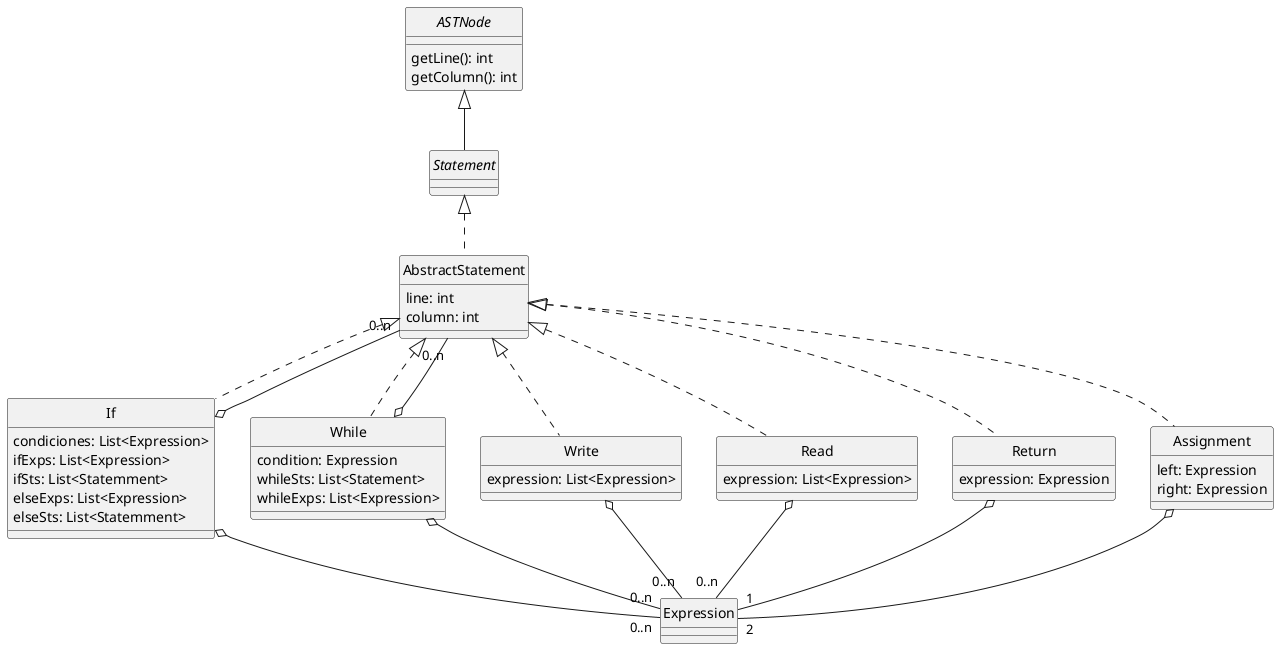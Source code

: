 @startuml Statements
skinparam style strictuml
skinparam monochrome true


interface ASTNode {
    getLine(): int
    getColumn(): int
}


interface Statement

class Write {
    expression: List<Expression>
}

class Read {
    expression: List<Expression>
}

class If {
     condiciones: List<Expression>
        ifExps: List<Expression>
        ifSts: List<Statemment>
        elseExps: List<Expression>
        elseSts: List<Statemment>
}

class Return {
    expression: Expression
}

class While {
    condition: Expression
    whileSts: List<Statement>
    whileExps: List<Expression>
}

class AbstractStatement {
    line: int
    column: int
}

class Assignment {
    left: Expression
    right: Expression
}


Statement <|.. AbstractStatement


ASTNode <|-- Statement
AbstractStatement <|.. If
AbstractStatement <|.. Write
AbstractStatement <|.. Return
AbstractStatement <|.. While
AbstractStatement <|.. Read


If o-- "0..n" Expression
If o-- "0..n" AbstractStatement

While o-- "0..n" Expression
While o-- "0..n" AbstractStatement

Write o-- "0..n" Expression
Read o-- "0..n" Expression

Return o-- "1" Expression


AbstractStatement <|.. Assignment
Assignment o-- "2" Expression


@enduml
